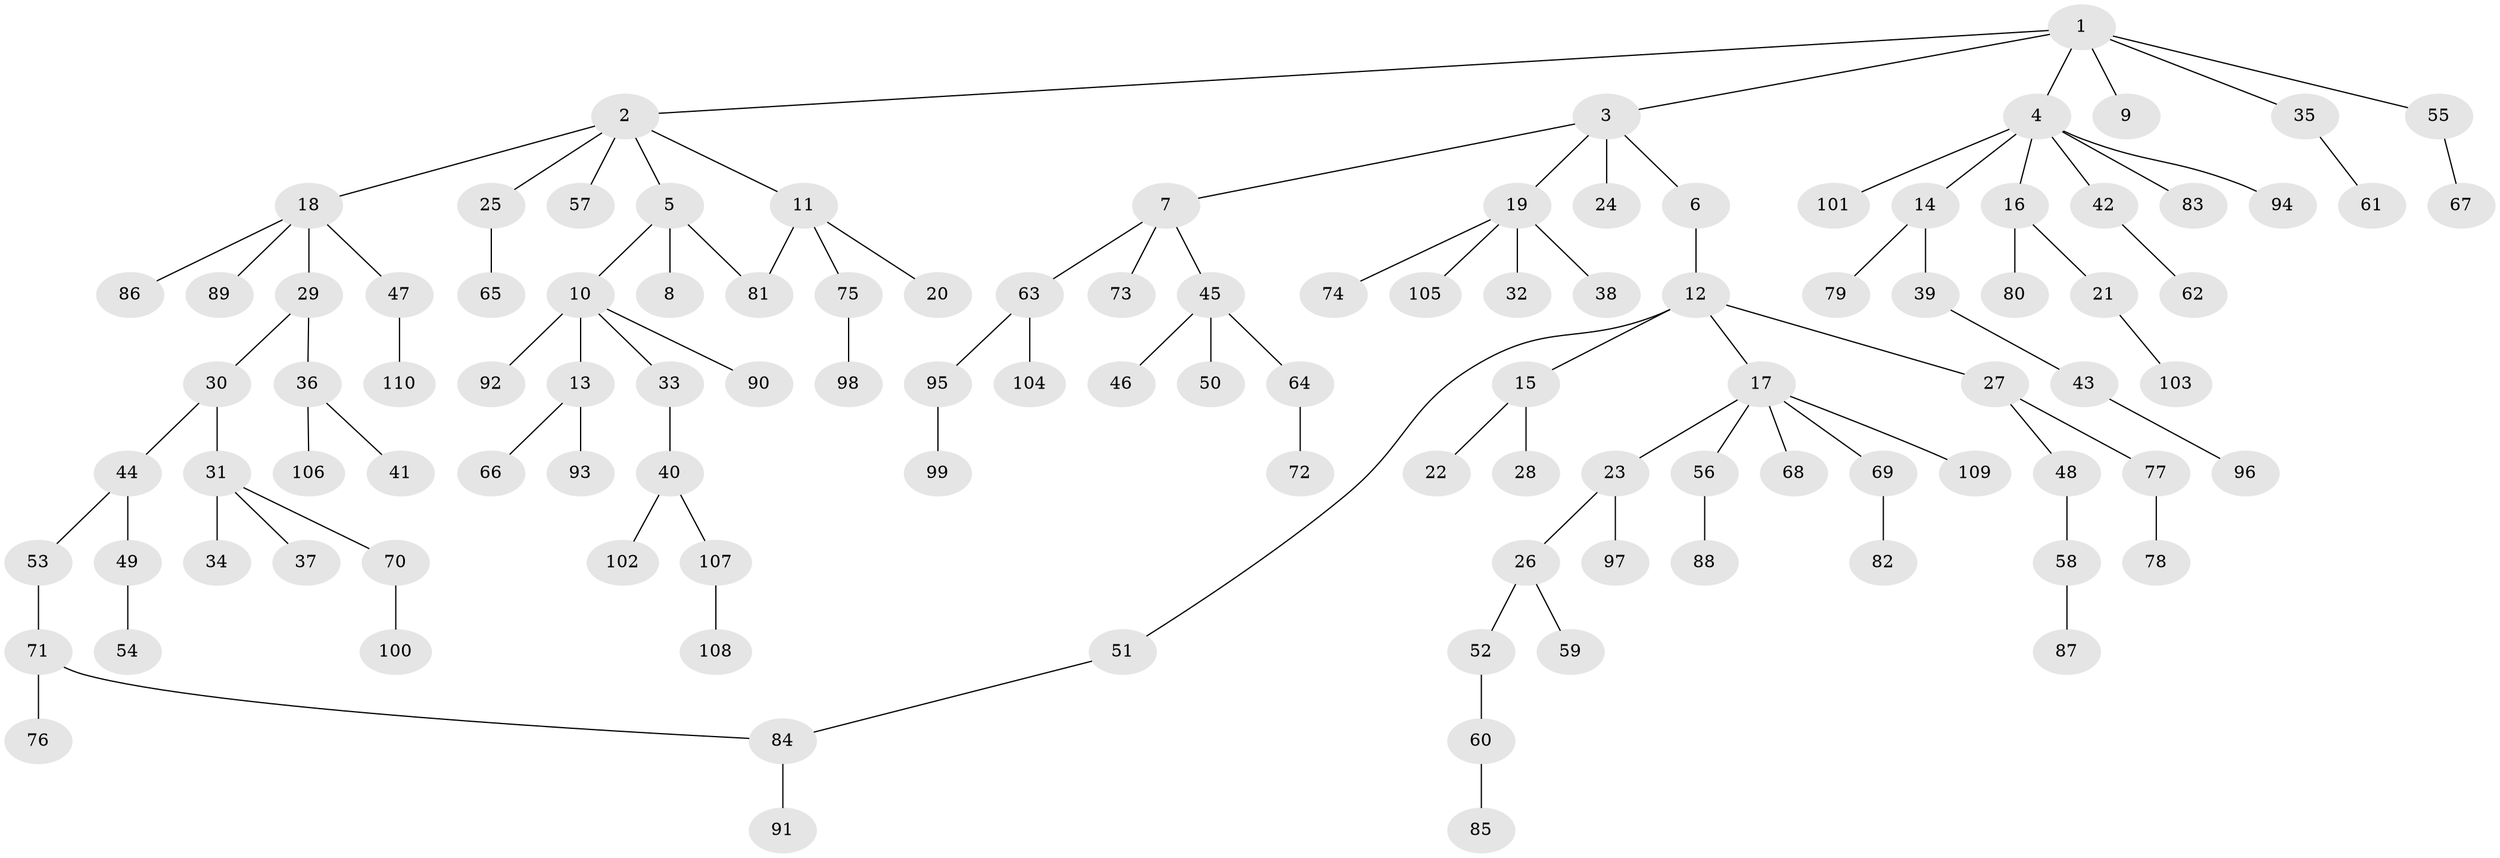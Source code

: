 // Generated by graph-tools (version 1.1) at 2025/49/03/09/25 03:49:23]
// undirected, 110 vertices, 111 edges
graph export_dot {
graph [start="1"]
  node [color=gray90,style=filled];
  1;
  2;
  3;
  4;
  5;
  6;
  7;
  8;
  9;
  10;
  11;
  12;
  13;
  14;
  15;
  16;
  17;
  18;
  19;
  20;
  21;
  22;
  23;
  24;
  25;
  26;
  27;
  28;
  29;
  30;
  31;
  32;
  33;
  34;
  35;
  36;
  37;
  38;
  39;
  40;
  41;
  42;
  43;
  44;
  45;
  46;
  47;
  48;
  49;
  50;
  51;
  52;
  53;
  54;
  55;
  56;
  57;
  58;
  59;
  60;
  61;
  62;
  63;
  64;
  65;
  66;
  67;
  68;
  69;
  70;
  71;
  72;
  73;
  74;
  75;
  76;
  77;
  78;
  79;
  80;
  81;
  82;
  83;
  84;
  85;
  86;
  87;
  88;
  89;
  90;
  91;
  92;
  93;
  94;
  95;
  96;
  97;
  98;
  99;
  100;
  101;
  102;
  103;
  104;
  105;
  106;
  107;
  108;
  109;
  110;
  1 -- 2;
  1 -- 3;
  1 -- 4;
  1 -- 9;
  1 -- 35;
  1 -- 55;
  2 -- 5;
  2 -- 11;
  2 -- 18;
  2 -- 25;
  2 -- 57;
  3 -- 6;
  3 -- 7;
  3 -- 19;
  3 -- 24;
  4 -- 14;
  4 -- 16;
  4 -- 42;
  4 -- 83;
  4 -- 94;
  4 -- 101;
  5 -- 8;
  5 -- 10;
  5 -- 81;
  6 -- 12;
  7 -- 45;
  7 -- 63;
  7 -- 73;
  10 -- 13;
  10 -- 33;
  10 -- 90;
  10 -- 92;
  11 -- 20;
  11 -- 75;
  11 -- 81;
  12 -- 15;
  12 -- 17;
  12 -- 27;
  12 -- 51;
  13 -- 66;
  13 -- 93;
  14 -- 39;
  14 -- 79;
  15 -- 22;
  15 -- 28;
  16 -- 21;
  16 -- 80;
  17 -- 23;
  17 -- 56;
  17 -- 68;
  17 -- 69;
  17 -- 109;
  18 -- 29;
  18 -- 47;
  18 -- 86;
  18 -- 89;
  19 -- 32;
  19 -- 38;
  19 -- 74;
  19 -- 105;
  21 -- 103;
  23 -- 26;
  23 -- 97;
  25 -- 65;
  26 -- 52;
  26 -- 59;
  27 -- 48;
  27 -- 77;
  29 -- 30;
  29 -- 36;
  30 -- 31;
  30 -- 44;
  31 -- 34;
  31 -- 37;
  31 -- 70;
  33 -- 40;
  35 -- 61;
  36 -- 41;
  36 -- 106;
  39 -- 43;
  40 -- 102;
  40 -- 107;
  42 -- 62;
  43 -- 96;
  44 -- 49;
  44 -- 53;
  45 -- 46;
  45 -- 50;
  45 -- 64;
  47 -- 110;
  48 -- 58;
  49 -- 54;
  51 -- 84;
  52 -- 60;
  53 -- 71;
  55 -- 67;
  56 -- 88;
  58 -- 87;
  60 -- 85;
  63 -- 95;
  63 -- 104;
  64 -- 72;
  69 -- 82;
  70 -- 100;
  71 -- 76;
  71 -- 84;
  75 -- 98;
  77 -- 78;
  84 -- 91;
  95 -- 99;
  107 -- 108;
}
